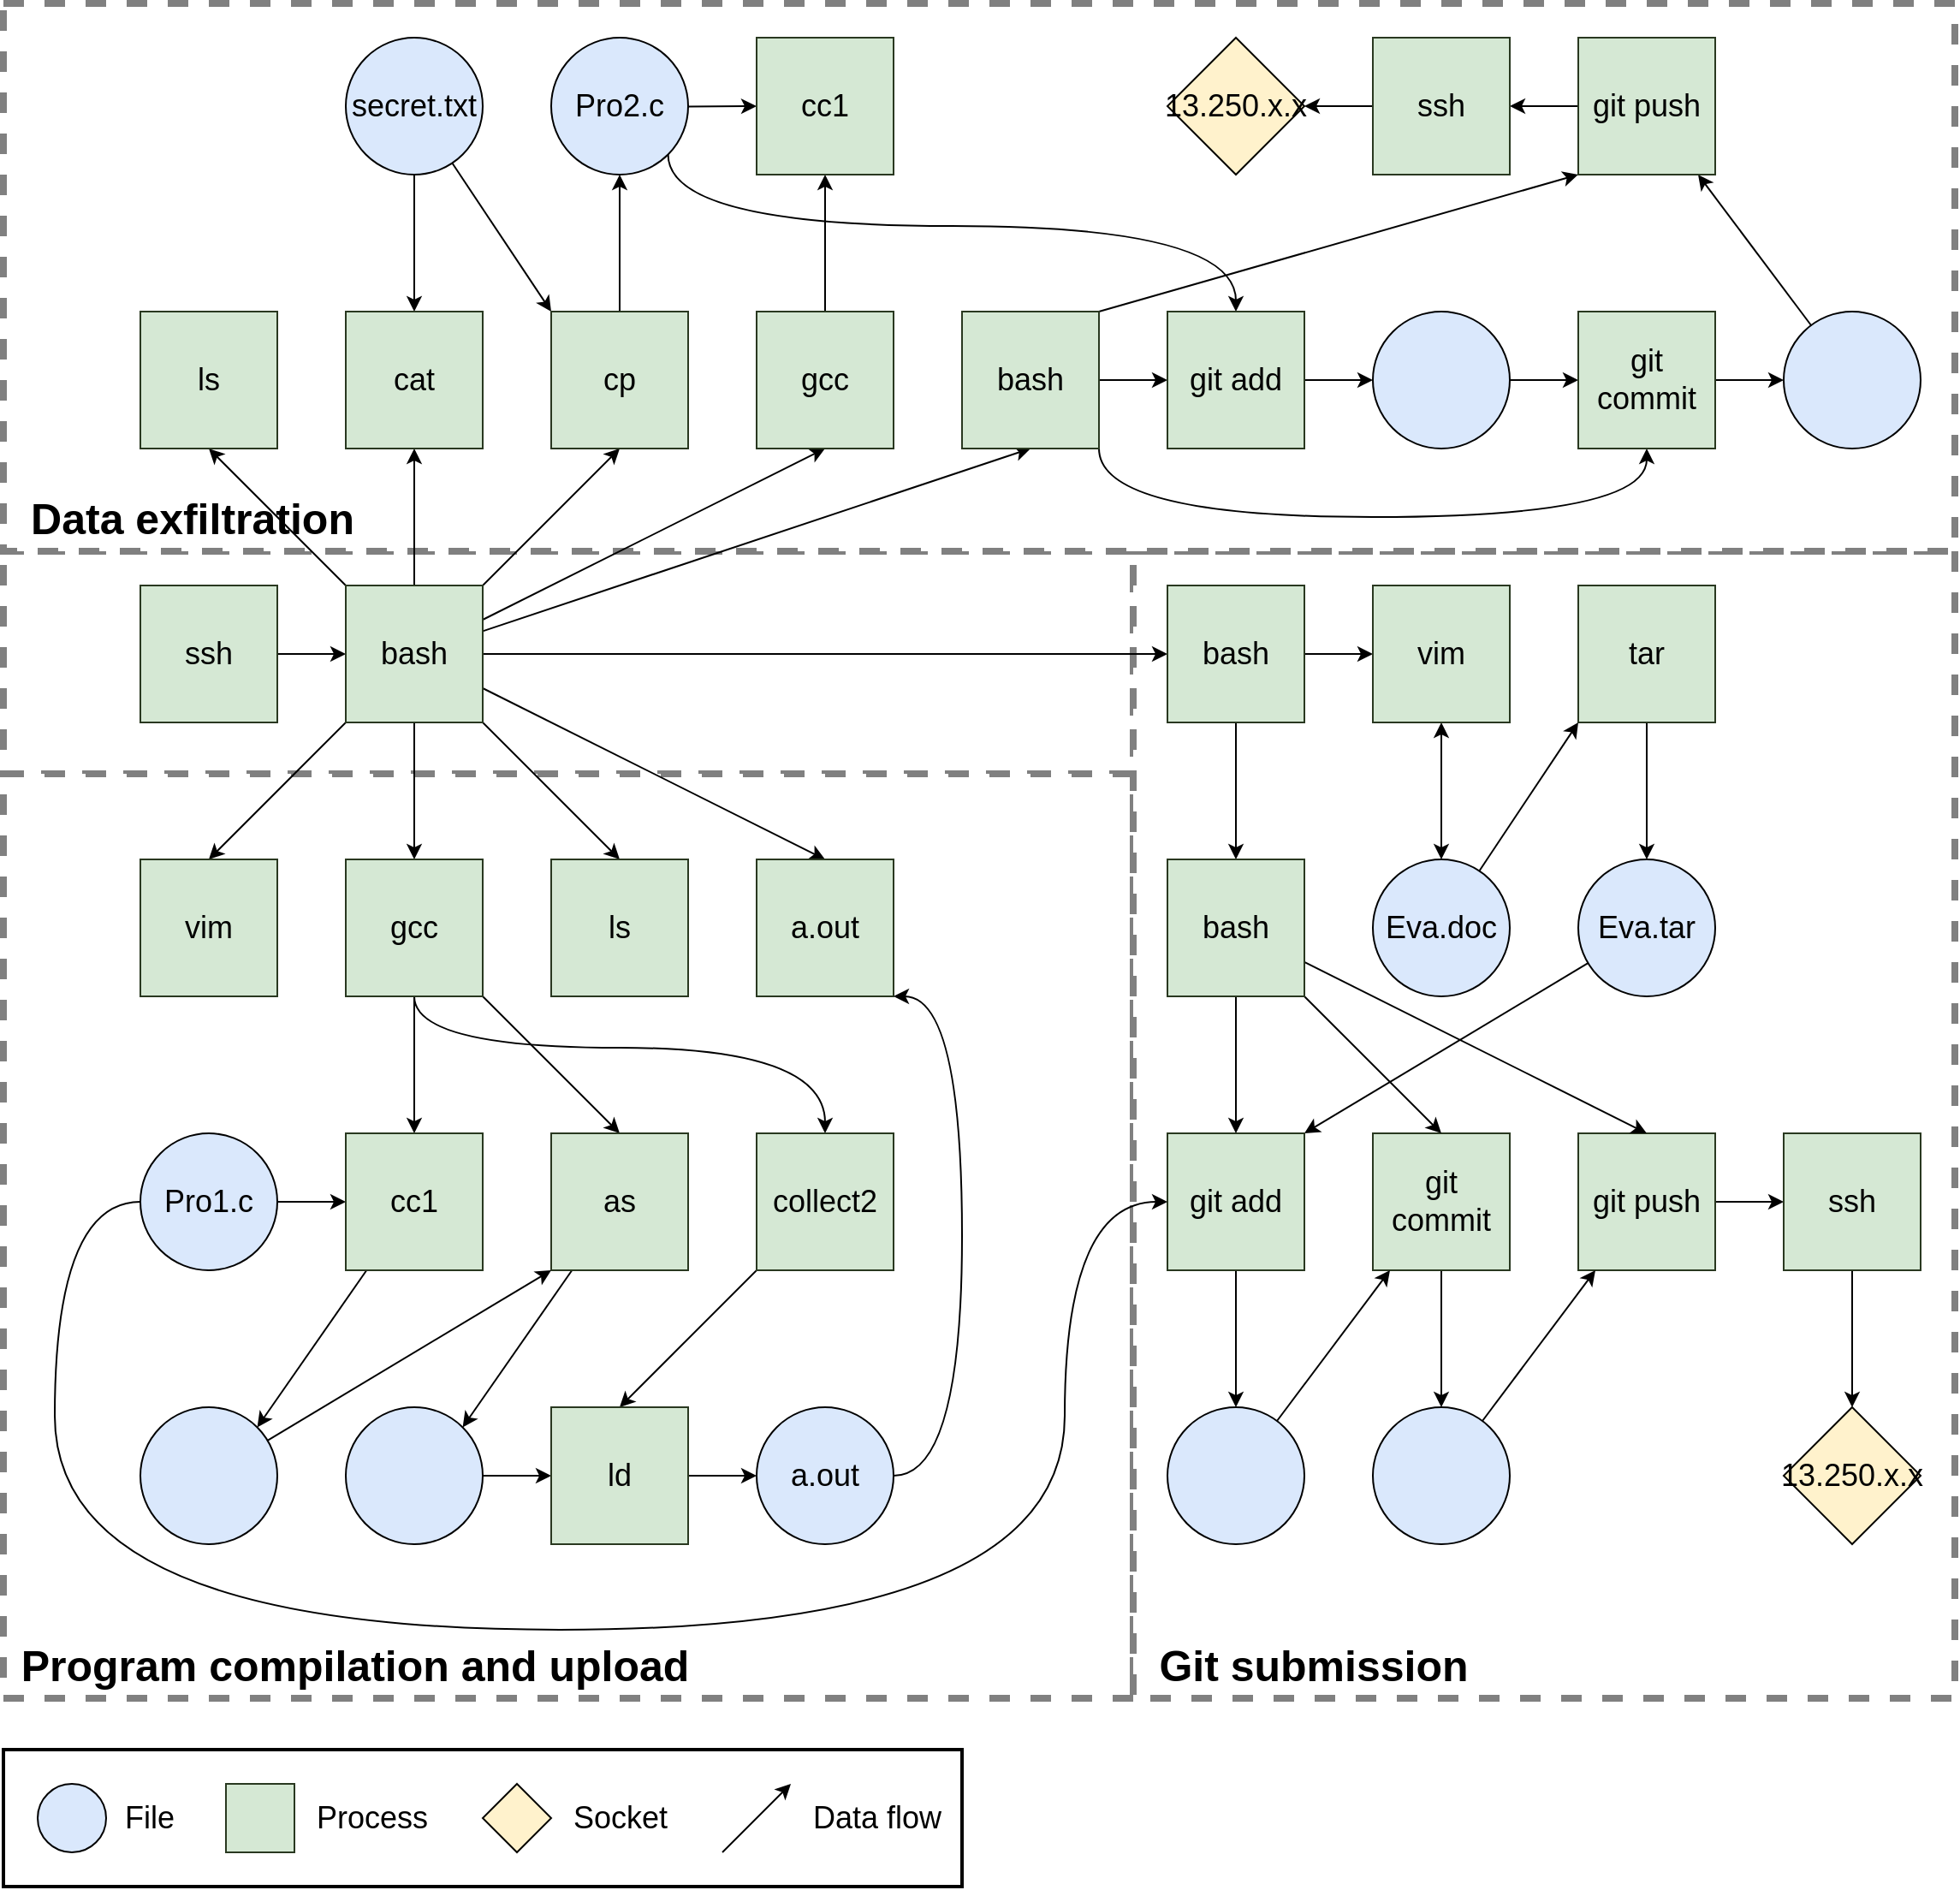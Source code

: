 <mxfile version="21.3.7" type="github">
  <diagram name="Page-1" id="0kBF7J_kD4KtK5fHcLDo">
    <mxGraphModel dx="2796" dy="1351" grid="1" gridSize="10" guides="1" tooltips="1" connect="1" arrows="1" fold="1" page="1" pageScale="1" pageWidth="827" pageHeight="1169" math="0" shadow="0">
      <root>
        <mxCell id="0" />
        <mxCell id="1" parent="0" />
        <mxCell id="v2RWW2FsGn21mNibex99-113" value="" style="rounded=0;whiteSpace=wrap;html=1;shadow=0;fontSize=18;strokeWidth=4;dashed=1;strokeColor=#808080;" vertex="1" parent="1">
          <mxGeometry x="-160" y="340" width="660" height="130" as="geometry" />
        </mxCell>
        <mxCell id="v2RWW2FsGn21mNibex99-112" value="" style="rounded=0;whiteSpace=wrap;html=1;fontSize=18;shadow=0;strokeWidth=4;dashed=1;strokeColor=#808080;" vertex="1" parent="1">
          <mxGeometry x="-160" y="470" width="660" height="540" as="geometry" />
        </mxCell>
        <mxCell id="v2RWW2FsGn21mNibex99-111" value="" style="rounded=0;whiteSpace=wrap;html=1;fontSize=18;shadow=0;strokeWidth=4;dashed=1;strokeColor=#808080;" vertex="1" parent="1">
          <mxGeometry x="500" y="340" width="480" height="670" as="geometry" />
        </mxCell>
        <mxCell id="v2RWW2FsGn21mNibex99-81" value="" style="rounded=0;whiteSpace=wrap;html=1;fontSize=18;shadow=0;strokeWidth=4;dashed=1;strokeColor=#808080;" vertex="1" parent="1">
          <mxGeometry x="-160" y="20" width="1140" height="320" as="geometry" />
        </mxCell>
        <mxCell id="v2RWW2FsGn21mNibex99-17" value="" style="edgeStyle=orthogonalEdgeStyle;rounded=0;orthogonalLoop=1;jettySize=auto;html=1;fontSize=18;shadow=0;fillColor=#dae8fc;strokeColor=#000000;strokeWidth=1;" edge="1" parent="1" source="v2RWW2FsGn21mNibex99-4" target="v2RWW2FsGn21mNibex99-7">
          <mxGeometry relative="1" as="geometry" />
        </mxCell>
        <mxCell id="v2RWW2FsGn21mNibex99-36" style="edgeStyle=none;rounded=0;orthogonalLoop=1;jettySize=auto;html=1;entryX=0;entryY=0;entryDx=0;entryDy=0;fontSize=18;shadow=0;fillColor=#dae8fc;strokeColor=#000000;strokeWidth=1;" edge="1" parent="1" source="v2RWW2FsGn21mNibex99-4" target="v2RWW2FsGn21mNibex99-8">
          <mxGeometry relative="1" as="geometry" />
        </mxCell>
        <mxCell id="v2RWW2FsGn21mNibex99-4" value="&lt;font style=&quot;font-size: 18px;&quot;&gt;secret.txt&lt;/font&gt;" style="ellipse;whiteSpace=wrap;html=1;aspect=fixed;fillColor=#dae8fc;strokeColor=#000000;fontSize=18;shadow=0;strokeWidth=1;" vertex="1" parent="1">
          <mxGeometry x="40" y="40" width="80" height="80" as="geometry" />
        </mxCell>
        <mxCell id="v2RWW2FsGn21mNibex99-20" value="" style="edgeStyle=none;rounded=0;orthogonalLoop=1;jettySize=auto;html=1;fontSize=18;shadow=0;fillColor=#dae8fc;strokeColor=#000000;strokeWidth=1;" edge="1" parent="1" source="v2RWW2FsGn21mNibex99-5" target="v2RWW2FsGn21mNibex99-11">
          <mxGeometry relative="1" as="geometry" />
        </mxCell>
        <mxCell id="v2RWW2FsGn21mNibex99-22" style="edgeStyle=orthogonalEdgeStyle;rounded=0;orthogonalLoop=1;jettySize=auto;html=1;exitX=1;exitY=1;exitDx=0;exitDy=0;entryX=0.5;entryY=0;entryDx=0;entryDy=0;curved=1;fontSize=18;shadow=0;fillColor=#dae8fc;strokeColor=#000000;strokeWidth=1;" edge="1" parent="1" source="v2RWW2FsGn21mNibex99-5" target="v2RWW2FsGn21mNibex99-12">
          <mxGeometry relative="1" as="geometry">
            <Array as="points">
              <mxPoint x="228" y="150" />
              <mxPoint x="560" y="150" />
            </Array>
          </mxGeometry>
        </mxCell>
        <mxCell id="v2RWW2FsGn21mNibex99-5" value="&lt;font style=&quot;font-size: 18px;&quot;&gt;Pro2.c&lt;/font&gt;" style="ellipse;whiteSpace=wrap;html=1;aspect=fixed;fillColor=#dae8fc;strokeColor=#000000;fontSize=18;shadow=0;strokeWidth=1;" vertex="1" parent="1">
          <mxGeometry x="160" y="40" width="80" height="80" as="geometry" />
        </mxCell>
        <mxCell id="v2RWW2FsGn21mNibex99-6" value="ls" style="whiteSpace=wrap;html=1;aspect=fixed;fillColor=#d5e8d4;strokeColor=#82b366;fontSize=18;shadow=0;strokeWidth=1;" vertex="1" parent="1">
          <mxGeometry x="-80" y="200" width="80" height="80" as="geometry" />
        </mxCell>
        <mxCell id="v2RWW2FsGn21mNibex99-7" value="cat" style="whiteSpace=wrap;html=1;aspect=fixed;fillColor=#d5e8d4;strokeColor=#82b366;fontSize=18;shadow=0;strokeWidth=1;" vertex="1" parent="1">
          <mxGeometry x="40" y="200" width="80" height="80" as="geometry" />
        </mxCell>
        <mxCell id="v2RWW2FsGn21mNibex99-19" style="edgeStyle=none;rounded=0;orthogonalLoop=1;jettySize=auto;html=1;entryX=0.5;entryY=1;entryDx=0;entryDy=0;fontSize=18;shadow=0;fillColor=#dae8fc;strokeColor=#000000;strokeWidth=1;" edge="1" parent="1" source="v2RWW2FsGn21mNibex99-8" target="v2RWW2FsGn21mNibex99-5">
          <mxGeometry relative="1" as="geometry" />
        </mxCell>
        <mxCell id="v2RWW2FsGn21mNibex99-8" value="cp" style="whiteSpace=wrap;html=1;aspect=fixed;fillColor=#d5e8d4;strokeColor=#82b366;fontSize=18;shadow=0;strokeWidth=1;" vertex="1" parent="1">
          <mxGeometry x="160" y="200" width="80" height="80" as="geometry" />
        </mxCell>
        <mxCell id="v2RWW2FsGn21mNibex99-21" value="" style="edgeStyle=none;rounded=0;orthogonalLoop=1;jettySize=auto;html=1;fontSize=18;shadow=0;fillColor=#dae8fc;strokeColor=#000000;strokeWidth=1;" edge="1" parent="1" source="v2RWW2FsGn21mNibex99-9" target="v2RWW2FsGn21mNibex99-11">
          <mxGeometry relative="1" as="geometry" />
        </mxCell>
        <mxCell id="v2RWW2FsGn21mNibex99-9" value="gcc" style="whiteSpace=wrap;html=1;aspect=fixed;fillColor=#d5e8d4;strokeColor=#82b366;fontSize=18;shadow=0;strokeWidth=1;" vertex="1" parent="1">
          <mxGeometry x="280" y="200" width="80" height="80" as="geometry" />
        </mxCell>
        <mxCell id="v2RWW2FsGn21mNibex99-23" value="" style="edgeStyle=none;rounded=0;orthogonalLoop=1;jettySize=auto;html=1;fontSize=18;shadow=0;fillColor=#dae8fc;strokeColor=#000000;strokeWidth=1;" edge="1" parent="1" source="v2RWW2FsGn21mNibex99-10" target="v2RWW2FsGn21mNibex99-12">
          <mxGeometry relative="1" as="geometry" />
        </mxCell>
        <mxCell id="v2RWW2FsGn21mNibex99-54" style="edgeStyle=orthogonalEdgeStyle;rounded=0;orthogonalLoop=1;jettySize=auto;html=1;entryX=0.5;entryY=1;entryDx=0;entryDy=0;curved=1;exitX=1;exitY=1;exitDx=0;exitDy=0;shadow=0;fontSize=18;fillColor=#dae8fc;strokeColor=#000000;strokeWidth=1;" edge="1" parent="1" source="v2RWW2FsGn21mNibex99-10" target="v2RWW2FsGn21mNibex99-13">
          <mxGeometry relative="1" as="geometry">
            <Array as="points">
              <mxPoint x="480" y="320" />
              <mxPoint x="800" y="320" />
            </Array>
          </mxGeometry>
        </mxCell>
        <mxCell id="v2RWW2FsGn21mNibex99-55" style="edgeStyle=none;rounded=0;orthogonalLoop=1;jettySize=auto;html=1;exitX=1;exitY=0;exitDx=0;exitDy=0;entryX=0;entryY=1;entryDx=0;entryDy=0;shadow=0;fontSize=18;fillColor=#dae8fc;strokeColor=#000000;strokeWidth=1;" edge="1" parent="1" source="v2RWW2FsGn21mNibex99-10" target="v2RWW2FsGn21mNibex99-14">
          <mxGeometry relative="1" as="geometry" />
        </mxCell>
        <mxCell id="v2RWW2FsGn21mNibex99-10" value="bash" style="whiteSpace=wrap;html=1;aspect=fixed;fillColor=#d5e8d4;strokeColor=#82b366;fontSize=18;shadow=0;strokeWidth=1;" vertex="1" parent="1">
          <mxGeometry x="400" y="200" width="80" height="80" as="geometry" />
        </mxCell>
        <mxCell id="v2RWW2FsGn21mNibex99-11" value="cc1" style="whiteSpace=wrap;html=1;aspect=fixed;fillColor=#d5e8d4;strokeColor=#82b366;fontSize=18;shadow=0;strokeWidth=1;" vertex="1" parent="1">
          <mxGeometry x="280" y="40" width="80" height="80" as="geometry" />
        </mxCell>
        <mxCell id="v2RWW2FsGn21mNibex99-49" value="" style="edgeStyle=none;rounded=0;orthogonalLoop=1;jettySize=auto;html=1;shadow=0;fontSize=18;fillColor=#dae8fc;strokeColor=#000000;strokeWidth=1;" edge="1" parent="1" source="v2RWW2FsGn21mNibex99-12" target="v2RWW2FsGn21mNibex99-48">
          <mxGeometry relative="1" as="geometry" />
        </mxCell>
        <mxCell id="v2RWW2FsGn21mNibex99-12" value="git add" style="whiteSpace=wrap;html=1;aspect=fixed;fillColor=#d5e8d4;strokeColor=#82b366;fontSize=18;shadow=0;strokeWidth=1;" vertex="1" parent="1">
          <mxGeometry x="520" y="200" width="80" height="80" as="geometry" />
        </mxCell>
        <mxCell id="v2RWW2FsGn21mNibex99-52" value="" style="edgeStyle=none;rounded=0;orthogonalLoop=1;jettySize=auto;html=1;shadow=0;fontSize=18;fillColor=#dae8fc;strokeColor=#000000;strokeWidth=1;" edge="1" parent="1" source="v2RWW2FsGn21mNibex99-13" target="v2RWW2FsGn21mNibex99-51">
          <mxGeometry relative="1" as="geometry" />
        </mxCell>
        <mxCell id="v2RWW2FsGn21mNibex99-13" value="git commit" style="whiteSpace=wrap;html=1;aspect=fixed;fillColor=#d5e8d4;strokeColor=#82b366;fontSize=18;shadow=0;strokeWidth=1;" vertex="1" parent="1">
          <mxGeometry x="760" y="200" width="80" height="80" as="geometry" />
        </mxCell>
        <mxCell id="v2RWW2FsGn21mNibex99-26" value="" style="edgeStyle=none;rounded=0;orthogonalLoop=1;jettySize=auto;html=1;fontSize=18;shadow=0;fillColor=#dae8fc;strokeColor=#000000;strokeWidth=1;" edge="1" parent="1" source="v2RWW2FsGn21mNibex99-14" target="v2RWW2FsGn21mNibex99-15">
          <mxGeometry relative="1" as="geometry" />
        </mxCell>
        <mxCell id="v2RWW2FsGn21mNibex99-14" value="git push" style="whiteSpace=wrap;html=1;aspect=fixed;fillColor=#d5e8d4;strokeColor=#82b366;fontSize=18;shadow=0;strokeWidth=1;" vertex="1" parent="1">
          <mxGeometry x="760" y="40" width="80" height="80" as="geometry" />
        </mxCell>
        <mxCell id="v2RWW2FsGn21mNibex99-70" value="" style="edgeStyle=none;rounded=0;orthogonalLoop=1;jettySize=auto;html=1;shadow=0;fontSize=18;fillColor=#dae8fc;strokeColor=#000000;strokeWidth=1;" edge="1" parent="1" source="v2RWW2FsGn21mNibex99-15" target="v2RWW2FsGn21mNibex99-69">
          <mxGeometry relative="1" as="geometry" />
        </mxCell>
        <mxCell id="v2RWW2FsGn21mNibex99-15" value="ssh" style="whiteSpace=wrap;html=1;aspect=fixed;fillColor=#d5e8d4;strokeColor=#293820;fontSize=18;shadow=0;strokeWidth=1;" vertex="1" parent="1">
          <mxGeometry x="640" y="40" width="80" height="80" as="geometry" />
        </mxCell>
        <mxCell id="v2RWW2FsGn21mNibex99-16" value="13.250.x.x" style="rhombus;whiteSpace=wrap;html=1;fillColor=#fff2cc;strokeColor=#080703;fontSize=18;shadow=0;strokeWidth=1;" vertex="1" parent="1">
          <mxGeometry x="880" y="840" width="80" height="80" as="geometry" />
        </mxCell>
        <mxCell id="v2RWW2FsGn21mNibex99-31" style="edgeStyle=none;rounded=0;orthogonalLoop=1;jettySize=auto;html=1;entryX=0.5;entryY=1;entryDx=0;entryDy=0;fontSize=18;shadow=0;fillColor=#dae8fc;strokeColor=#000000;strokeWidth=1;" edge="1" parent="1" source="v2RWW2FsGn21mNibex99-28" target="v2RWW2FsGn21mNibex99-6">
          <mxGeometry relative="1" as="geometry" />
        </mxCell>
        <mxCell id="v2RWW2FsGn21mNibex99-32" style="edgeStyle=none;rounded=0;orthogonalLoop=1;jettySize=auto;html=1;entryX=0.5;entryY=1;entryDx=0;entryDy=0;fontSize=18;shadow=0;fillColor=#dae8fc;strokeColor=#000000;strokeWidth=1;" edge="1" parent="1" source="v2RWW2FsGn21mNibex99-28" target="v2RWW2FsGn21mNibex99-7">
          <mxGeometry relative="1" as="geometry" />
        </mxCell>
        <mxCell id="v2RWW2FsGn21mNibex99-33" style="edgeStyle=none;rounded=0;orthogonalLoop=1;jettySize=auto;html=1;entryX=0.5;entryY=1;entryDx=0;entryDy=0;fontSize=18;shadow=0;fillColor=#dae8fc;strokeColor=#000000;strokeWidth=1;" edge="1" parent="1" source="v2RWW2FsGn21mNibex99-28" target="v2RWW2FsGn21mNibex99-8">
          <mxGeometry relative="1" as="geometry" />
        </mxCell>
        <mxCell id="v2RWW2FsGn21mNibex99-34" style="edgeStyle=none;rounded=0;orthogonalLoop=1;jettySize=auto;html=1;entryX=0.5;entryY=1;entryDx=0;entryDy=0;fontSize=18;shadow=0;fillColor=#dae8fc;strokeColor=#000000;strokeWidth=1;" edge="1" parent="1" source="v2RWW2FsGn21mNibex99-28" target="v2RWW2FsGn21mNibex99-9">
          <mxGeometry relative="1" as="geometry" />
        </mxCell>
        <mxCell id="v2RWW2FsGn21mNibex99-35" style="edgeStyle=none;rounded=0;orthogonalLoop=1;jettySize=auto;html=1;entryX=0.5;entryY=1;entryDx=0;entryDy=0;fontSize=18;shadow=0;fillColor=#dae8fc;strokeColor=#000000;strokeWidth=1;" edge="1" parent="1" source="v2RWW2FsGn21mNibex99-28" target="v2RWW2FsGn21mNibex99-10">
          <mxGeometry relative="1" as="geometry" />
        </mxCell>
        <mxCell id="v2RWW2FsGn21mNibex99-93" style="edgeStyle=none;rounded=0;orthogonalLoop=1;jettySize=auto;html=1;entryX=0.5;entryY=0;entryDx=0;entryDy=0;shadow=0;fontSize=18;fillColor=#dae8fc;strokeColor=#000000;strokeWidth=1;" edge="1" parent="1" source="v2RWW2FsGn21mNibex99-28" target="v2RWW2FsGn21mNibex99-76">
          <mxGeometry relative="1" as="geometry" />
        </mxCell>
        <mxCell id="v2RWW2FsGn21mNibex99-94" style="edgeStyle=none;rounded=0;orthogonalLoop=1;jettySize=auto;html=1;entryX=0.5;entryY=0;entryDx=0;entryDy=0;shadow=0;fontSize=18;fillColor=#dae8fc;strokeColor=#000000;strokeWidth=1;" edge="1" parent="1" source="v2RWW2FsGn21mNibex99-28" target="v2RWW2FsGn21mNibex99-79">
          <mxGeometry relative="1" as="geometry" />
        </mxCell>
        <mxCell id="v2RWW2FsGn21mNibex99-95" style="edgeStyle=none;rounded=0;orthogonalLoop=1;jettySize=auto;html=1;entryX=0.5;entryY=0;entryDx=0;entryDy=0;shadow=0;fontSize=18;fillColor=#dae8fc;strokeColor=#000000;strokeWidth=1;" edge="1" parent="1" source="v2RWW2FsGn21mNibex99-28" target="v2RWW2FsGn21mNibex99-78">
          <mxGeometry relative="1" as="geometry" />
        </mxCell>
        <mxCell id="v2RWW2FsGn21mNibex99-96" style="edgeStyle=none;rounded=0;orthogonalLoop=1;jettySize=auto;html=1;entryX=0.5;entryY=0;entryDx=0;entryDy=0;shadow=0;fontSize=18;fillColor=#dae8fc;strokeColor=#000000;strokeWidth=1;" edge="1" parent="1" source="v2RWW2FsGn21mNibex99-28" target="v2RWW2FsGn21mNibex99-77">
          <mxGeometry relative="1" as="geometry" />
        </mxCell>
        <mxCell id="v2RWW2FsGn21mNibex99-115" style="edgeStyle=none;rounded=0;orthogonalLoop=1;jettySize=auto;html=1;fontFamily=Helvetica;fontSize=18;fontColor=default;fillColor=#dae8fc;strokeColor=#000000;shadow=0;strokeWidth=1;" edge="1" parent="1" source="v2RWW2FsGn21mNibex99-28" target="v2RWW2FsGn21mNibex99-37">
          <mxGeometry relative="1" as="geometry" />
        </mxCell>
        <mxCell id="v2RWW2FsGn21mNibex99-28" value="bash" style="whiteSpace=wrap;html=1;aspect=fixed;fillColor=#d5e8d4;strokeColor=#82b366;fontSize=18;shadow=0;strokeWidth=1;" vertex="1" parent="1">
          <mxGeometry x="40" y="360" width="80" height="80" as="geometry" />
        </mxCell>
        <mxCell id="v2RWW2FsGn21mNibex99-30" value="" style="edgeStyle=none;rounded=0;orthogonalLoop=1;jettySize=auto;html=1;fontSize=18;shadow=0;fillColor=#dae8fc;strokeColor=#000000;strokeWidth=1;" edge="1" parent="1" source="v2RWW2FsGn21mNibex99-29" target="v2RWW2FsGn21mNibex99-28">
          <mxGeometry relative="1" as="geometry" />
        </mxCell>
        <mxCell id="v2RWW2FsGn21mNibex99-29" value="ssh" style="whiteSpace=wrap;html=1;aspect=fixed;fillColor=#d5e8d4;strokeColor=#82b366;fontSize=18;shadow=0;strokeWidth=1;" vertex="1" parent="1">
          <mxGeometry x="-80" y="360" width="80" height="80" as="geometry" />
        </mxCell>
        <mxCell id="v2RWW2FsGn21mNibex99-42" value="" style="edgeStyle=none;rounded=0;orthogonalLoop=1;jettySize=auto;html=1;fontSize=18;shadow=0;fillColor=#dae8fc;strokeColor=#000000;strokeWidth=1;" edge="1" parent="1" source="v2RWW2FsGn21mNibex99-37" target="v2RWW2FsGn21mNibex99-38">
          <mxGeometry relative="1" as="geometry" />
        </mxCell>
        <mxCell id="v2RWW2FsGn21mNibex99-68" value="" style="edgeStyle=none;rounded=0;orthogonalLoop=1;jettySize=auto;html=1;shadow=0;fontSize=18;fillColor=#dae8fc;strokeColor=#000000;strokeWidth=1;" edge="1" parent="1" source="v2RWW2FsGn21mNibex99-37" target="v2RWW2FsGn21mNibex99-67">
          <mxGeometry relative="1" as="geometry" />
        </mxCell>
        <mxCell id="v2RWW2FsGn21mNibex99-37" value="bash" style="whiteSpace=wrap;html=1;aspect=fixed;fillColor=#d5e8d4;strokeColor=#293820;fontSize=18;shadow=0;strokeWidth=1;" vertex="1" parent="1">
          <mxGeometry x="520" y="360" width="80" height="80" as="geometry" />
        </mxCell>
        <mxCell id="v2RWW2FsGn21mNibex99-43" value="" style="edgeStyle=none;rounded=0;orthogonalLoop=1;jettySize=auto;html=1;startArrow=classic;startFill=1;fontSize=18;shadow=0;fillColor=#dae8fc;strokeColor=#000000;strokeWidth=1;" edge="1" parent="1" source="v2RWW2FsGn21mNibex99-38" target="v2RWW2FsGn21mNibex99-40">
          <mxGeometry relative="1" as="geometry" />
        </mxCell>
        <mxCell id="v2RWW2FsGn21mNibex99-38" value="vim" style="whiteSpace=wrap;html=1;aspect=fixed;fillColor=#d5e8d4;strokeColor=#293820;fontSize=18;shadow=0;strokeWidth=1;" vertex="1" parent="1">
          <mxGeometry x="640" y="360" width="80" height="80" as="geometry" />
        </mxCell>
        <mxCell id="v2RWW2FsGn21mNibex99-45" style="edgeStyle=none;rounded=0;orthogonalLoop=1;jettySize=auto;html=1;entryX=0.5;entryY=0;entryDx=0;entryDy=0;fontSize=18;shadow=0;fillColor=#dae8fc;strokeColor=#000000;strokeWidth=1;" edge="1" parent="1" source="v2RWW2FsGn21mNibex99-39" target="v2RWW2FsGn21mNibex99-41">
          <mxGeometry relative="1" as="geometry" />
        </mxCell>
        <mxCell id="v2RWW2FsGn21mNibex99-39" value="tar" style="whiteSpace=wrap;html=1;aspect=fixed;fillColor=#d5e8d4;strokeColor=#293820;fontSize=18;shadow=0;strokeWidth=1;" vertex="1" parent="1">
          <mxGeometry x="760" y="360" width="80" height="80" as="geometry" />
        </mxCell>
        <mxCell id="v2RWW2FsGn21mNibex99-46" style="edgeStyle=none;rounded=0;orthogonalLoop=1;jettySize=auto;html=1;entryX=0;entryY=1;entryDx=0;entryDy=0;fontSize=18;shadow=0;fillColor=#dae8fc;strokeColor=#000000;strokeWidth=1;" edge="1" parent="1" source="v2RWW2FsGn21mNibex99-40" target="v2RWW2FsGn21mNibex99-39">
          <mxGeometry relative="1" as="geometry" />
        </mxCell>
        <mxCell id="v2RWW2FsGn21mNibex99-40" value="&lt;font style=&quot;font-size: 18px;&quot;&gt;Eva.doc&lt;/font&gt;" style="ellipse;whiteSpace=wrap;html=1;aspect=fixed;fillColor=#dae8fc;strokeColor=#000000;fontSize=18;shadow=0;strokeWidth=1;" vertex="1" parent="1">
          <mxGeometry x="640" y="520" width="80" height="80" as="geometry" />
        </mxCell>
        <mxCell id="v2RWW2FsGn21mNibex99-75" style="edgeStyle=none;rounded=0;orthogonalLoop=1;jettySize=auto;html=1;entryX=1;entryY=0;entryDx=0;entryDy=0;shadow=0;fontSize=18;fillColor=#dae8fc;strokeColor=#000000;strokeWidth=1;" edge="1" parent="1" source="v2RWW2FsGn21mNibex99-41" target="v2RWW2FsGn21mNibex99-57">
          <mxGeometry relative="1" as="geometry" />
        </mxCell>
        <mxCell id="v2RWW2FsGn21mNibex99-41" value="&lt;font style=&quot;font-size: 18px;&quot;&gt;Eva.tar&lt;/font&gt;" style="ellipse;whiteSpace=wrap;html=1;aspect=fixed;fillColor=#dae8fc;strokeColor=#000000;fontSize=18;shadow=0;strokeWidth=1;" vertex="1" parent="1">
          <mxGeometry x="760" y="520" width="80" height="80" as="geometry" />
        </mxCell>
        <mxCell id="v2RWW2FsGn21mNibex99-50" value="" style="edgeStyle=none;rounded=0;orthogonalLoop=1;jettySize=auto;html=1;shadow=0;fontSize=18;fillColor=#dae8fc;strokeColor=#000000;strokeWidth=1;" edge="1" parent="1" source="v2RWW2FsGn21mNibex99-48" target="v2RWW2FsGn21mNibex99-13">
          <mxGeometry relative="1" as="geometry" />
        </mxCell>
        <mxCell id="v2RWW2FsGn21mNibex99-48" value="" style="ellipse;whiteSpace=wrap;html=1;aspect=fixed;fillColor=#dae8fc;strokeColor=#000000;fontSize=18;shadow=0;strokeWidth=1;" vertex="1" parent="1">
          <mxGeometry x="640" y="200" width="80" height="80" as="geometry" />
        </mxCell>
        <mxCell id="v2RWW2FsGn21mNibex99-53" value="" style="edgeStyle=none;rounded=0;orthogonalLoop=1;jettySize=auto;html=1;shadow=0;fontSize=18;fillColor=#dae8fc;strokeColor=#000000;strokeWidth=1;" edge="1" parent="1" source="v2RWW2FsGn21mNibex99-51" target="v2RWW2FsGn21mNibex99-14">
          <mxGeometry relative="1" as="geometry" />
        </mxCell>
        <mxCell id="v2RWW2FsGn21mNibex99-51" value="" style="ellipse;whiteSpace=wrap;html=1;aspect=fixed;fillColor=#dae8fc;strokeColor=#000000;fontSize=18;shadow=0;strokeWidth=1;" vertex="1" parent="1">
          <mxGeometry x="880" y="200" width="80" height="80" as="geometry" />
        </mxCell>
        <mxCell id="v2RWW2FsGn21mNibex99-56" value="" style="edgeStyle=none;rounded=0;orthogonalLoop=1;jettySize=auto;html=1;shadow=0;fontSize=18;fillColor=#dae8fc;strokeColor=#000000;strokeWidth=1;" edge="1" parent="1" source="v2RWW2FsGn21mNibex99-57" target="v2RWW2FsGn21mNibex99-64">
          <mxGeometry relative="1" as="geometry" />
        </mxCell>
        <mxCell id="v2RWW2FsGn21mNibex99-57" value="git add" style="whiteSpace=wrap;html=1;aspect=fixed;fillColor=#d5e8d4;strokeColor=#293820;fontSize=18;shadow=0;strokeWidth=1;" vertex="1" parent="1">
          <mxGeometry x="520" y="680" width="80" height="80" as="geometry" />
        </mxCell>
        <mxCell id="v2RWW2FsGn21mNibex99-58" value="" style="edgeStyle=none;rounded=0;orthogonalLoop=1;jettySize=auto;html=1;shadow=0;fontSize=18;fillColor=#dae8fc;strokeColor=#000000;strokeWidth=1;" edge="1" parent="1" source="v2RWW2FsGn21mNibex99-59" target="v2RWW2FsGn21mNibex99-66">
          <mxGeometry relative="1" as="geometry" />
        </mxCell>
        <mxCell id="v2RWW2FsGn21mNibex99-59" value="git commit" style="whiteSpace=wrap;html=1;aspect=fixed;fillColor=#d5e8d4;strokeColor=#293820;fontSize=18;shadow=0;strokeWidth=1;" vertex="1" parent="1">
          <mxGeometry x="640" y="680" width="80" height="80" as="geometry" />
        </mxCell>
        <mxCell id="v2RWW2FsGn21mNibex99-60" value="" style="edgeStyle=none;rounded=0;orthogonalLoop=1;jettySize=auto;html=1;fontSize=18;shadow=0;fillColor=#dae8fc;strokeColor=#000000;strokeWidth=1;" edge="1" parent="1" source="v2RWW2FsGn21mNibex99-61" target="v2RWW2FsGn21mNibex99-62">
          <mxGeometry relative="1" as="geometry" />
        </mxCell>
        <mxCell id="v2RWW2FsGn21mNibex99-61" value="git push" style="whiteSpace=wrap;html=1;aspect=fixed;fillColor=#d5e8d4;strokeColor=#293820;fontSize=18;shadow=0;strokeWidth=1;" vertex="1" parent="1">
          <mxGeometry x="760" y="680" width="80" height="80" as="geometry" />
        </mxCell>
        <mxCell id="v2RWW2FsGn21mNibex99-71" value="" style="edgeStyle=none;rounded=0;orthogonalLoop=1;jettySize=auto;html=1;shadow=0;fontSize=18;fillColor=#dae8fc;strokeColor=#000000;strokeWidth=1;" edge="1" parent="1" source="v2RWW2FsGn21mNibex99-62" target="v2RWW2FsGn21mNibex99-16">
          <mxGeometry relative="1" as="geometry" />
        </mxCell>
        <mxCell id="v2RWW2FsGn21mNibex99-62" value="ssh" style="whiteSpace=wrap;html=1;aspect=fixed;fillColor=#d5e8d4;strokeColor=#293820;fontSize=18;shadow=0;strokeWidth=1;" vertex="1" parent="1">
          <mxGeometry x="880" y="680" width="80" height="80" as="geometry" />
        </mxCell>
        <mxCell id="v2RWW2FsGn21mNibex99-63" value="" style="edgeStyle=none;rounded=0;orthogonalLoop=1;jettySize=auto;html=1;shadow=0;fontSize=18;fillColor=#dae8fc;strokeColor=#000000;strokeWidth=1;" edge="1" parent="1" source="v2RWW2FsGn21mNibex99-64" target="v2RWW2FsGn21mNibex99-59">
          <mxGeometry relative="1" as="geometry" />
        </mxCell>
        <mxCell id="v2RWW2FsGn21mNibex99-64" value="" style="ellipse;whiteSpace=wrap;html=1;aspect=fixed;fillColor=#dae8fc;strokeColor=#000000;fontSize=18;shadow=0;strokeWidth=1;" vertex="1" parent="1">
          <mxGeometry x="520" y="840" width="80" height="80" as="geometry" />
        </mxCell>
        <mxCell id="v2RWW2FsGn21mNibex99-65" value="" style="edgeStyle=none;rounded=0;orthogonalLoop=1;jettySize=auto;html=1;shadow=0;fontSize=18;fillColor=#dae8fc;strokeColor=#000000;strokeWidth=1;" edge="1" parent="1" source="v2RWW2FsGn21mNibex99-66" target="v2RWW2FsGn21mNibex99-61">
          <mxGeometry relative="1" as="geometry" />
        </mxCell>
        <mxCell id="v2RWW2FsGn21mNibex99-66" value="" style="ellipse;whiteSpace=wrap;html=1;aspect=fixed;fillColor=#dae8fc;strokeColor=#000000;fontSize=18;shadow=0;strokeWidth=1;" vertex="1" parent="1">
          <mxGeometry x="640" y="840" width="80" height="80" as="geometry" />
        </mxCell>
        <mxCell id="v2RWW2FsGn21mNibex99-72" value="" style="edgeStyle=none;rounded=0;orthogonalLoop=1;jettySize=auto;html=1;shadow=0;fontSize=18;fillColor=#dae8fc;strokeColor=#000000;strokeWidth=1;" edge="1" parent="1" source="v2RWW2FsGn21mNibex99-67" target="v2RWW2FsGn21mNibex99-57">
          <mxGeometry relative="1" as="geometry" />
        </mxCell>
        <mxCell id="v2RWW2FsGn21mNibex99-73" style="edgeStyle=none;rounded=0;orthogonalLoop=1;jettySize=auto;html=1;entryX=0.5;entryY=0;entryDx=0;entryDy=0;shadow=0;fontSize=18;fillColor=#dae8fc;strokeColor=#000000;strokeWidth=1;" edge="1" parent="1" source="v2RWW2FsGn21mNibex99-67" target="v2RWW2FsGn21mNibex99-59">
          <mxGeometry relative="1" as="geometry" />
        </mxCell>
        <mxCell id="v2RWW2FsGn21mNibex99-74" style="edgeStyle=none;rounded=0;orthogonalLoop=1;jettySize=auto;html=1;entryX=0.5;entryY=0;entryDx=0;entryDy=0;shadow=0;fontSize=18;fillColor=#dae8fc;strokeColor=#000000;strokeWidth=1;" edge="1" parent="1" source="v2RWW2FsGn21mNibex99-67" target="v2RWW2FsGn21mNibex99-61">
          <mxGeometry relative="1" as="geometry" />
        </mxCell>
        <mxCell id="v2RWW2FsGn21mNibex99-67" value="bash" style="whiteSpace=wrap;html=1;aspect=fixed;fillColor=#d5e8d4;strokeColor=#293820;fontSize=18;shadow=0;strokeWidth=1;" vertex="1" parent="1">
          <mxGeometry x="520" y="520" width="80" height="80" as="geometry" />
        </mxCell>
        <mxCell id="v2RWW2FsGn21mNibex99-69" value="13.250.x.x" style="rhombus;whiteSpace=wrap;html=1;fillColor=#fff2cc;strokeColor=#080703;fontSize=18;shadow=0;strokeWidth=1;" vertex="1" parent="1">
          <mxGeometry x="520" y="40" width="80" height="80" as="geometry" />
        </mxCell>
        <mxCell id="v2RWW2FsGn21mNibex99-76" value="vim" style="whiteSpace=wrap;html=1;aspect=fixed;fillColor=#d5e8d4;strokeColor=#82b366;fontSize=18;shadow=0;strokeWidth=1;" vertex="1" parent="1">
          <mxGeometry x="-80" y="520" width="80" height="80" as="geometry" />
        </mxCell>
        <mxCell id="v2RWW2FsGn21mNibex99-97" style="edgeStyle=none;rounded=0;orthogonalLoop=1;jettySize=auto;html=1;entryX=0.5;entryY=0;entryDx=0;entryDy=0;shadow=0;fontSize=18;fillColor=#dae8fc;strokeColor=#000000;strokeWidth=1;" edge="1" parent="1" source="v2RWW2FsGn21mNibex99-77" target="v2RWW2FsGn21mNibex99-84">
          <mxGeometry relative="1" as="geometry" />
        </mxCell>
        <mxCell id="v2RWW2FsGn21mNibex99-98" style="edgeStyle=none;rounded=0;orthogonalLoop=1;jettySize=auto;html=1;entryX=0.5;entryY=0;entryDx=0;entryDy=0;shadow=0;fontSize=18;fillColor=#dae8fc;strokeColor=#000000;strokeWidth=1;" edge="1" parent="1" source="v2RWW2FsGn21mNibex99-77" target="v2RWW2FsGn21mNibex99-85">
          <mxGeometry relative="1" as="geometry" />
        </mxCell>
        <mxCell id="v2RWW2FsGn21mNibex99-99" style="edgeStyle=orthogonalEdgeStyle;rounded=0;orthogonalLoop=1;jettySize=auto;html=1;entryX=0.5;entryY=0;entryDx=0;entryDy=0;curved=1;shadow=0;fontSize=18;fillColor=#dae8fc;strokeColor=#000000;strokeWidth=1;" edge="1" parent="1" source="v2RWW2FsGn21mNibex99-77" target="v2RWW2FsGn21mNibex99-86">
          <mxGeometry relative="1" as="geometry">
            <Array as="points">
              <mxPoint x="80" y="630" />
              <mxPoint x="320" y="630" />
            </Array>
          </mxGeometry>
        </mxCell>
        <mxCell id="v2RWW2FsGn21mNibex99-77" value="gcc" style="whiteSpace=wrap;html=1;aspect=fixed;fillColor=#d5e8d4;strokeColor=#82b366;fontSize=18;shadow=0;strokeWidth=1;" vertex="1" parent="1">
          <mxGeometry x="40" y="520" width="80" height="80" as="geometry" />
        </mxCell>
        <mxCell id="v2RWW2FsGn21mNibex99-78" value="ls" style="whiteSpace=wrap;html=1;aspect=fixed;fillColor=#d5e8d4;strokeColor=#293820;fontSize=18;shadow=0;strokeWidth=1;" vertex="1" parent="1">
          <mxGeometry x="160" y="520" width="80" height="80" as="geometry" />
        </mxCell>
        <mxCell id="v2RWW2FsGn21mNibex99-79" value="a.out" style="whiteSpace=wrap;html=1;aspect=fixed;fillColor=#d5e8d4;strokeColor=#293820;fontSize=18;shadow=0;strokeWidth=1;" vertex="1" parent="1">
          <mxGeometry x="280" y="520" width="80" height="80" as="geometry" />
        </mxCell>
        <mxCell id="v2RWW2FsGn21mNibex99-103" style="edgeStyle=none;rounded=0;orthogonalLoop=1;jettySize=auto;html=1;entryX=0;entryY=0.5;entryDx=0;entryDy=0;shadow=0;fontSize=18;fillColor=#dae8fc;strokeColor=#000000;strokeWidth=1;" edge="1" parent="1" source="v2RWW2FsGn21mNibex99-83" target="v2RWW2FsGn21mNibex99-84">
          <mxGeometry relative="1" as="geometry" />
        </mxCell>
        <mxCell id="v2RWW2FsGn21mNibex99-109" style="edgeStyle=orthogonalEdgeStyle;rounded=0;orthogonalLoop=1;jettySize=auto;html=1;entryX=0;entryY=0.5;entryDx=0;entryDy=0;curved=1;shadow=0;fontSize=18;fillColor=#dae8fc;strokeColor=#000000;strokeWidth=1;" edge="1" parent="1" source="v2RWW2FsGn21mNibex99-83" target="v2RWW2FsGn21mNibex99-57">
          <mxGeometry relative="1" as="geometry">
            <Array as="points">
              <mxPoint x="-130" y="720" />
              <mxPoint x="-130" y="970" />
              <mxPoint x="460" y="970" />
              <mxPoint x="460" y="720" />
            </Array>
          </mxGeometry>
        </mxCell>
        <mxCell id="v2RWW2FsGn21mNibex99-83" value="&lt;font style=&quot;font-size: 18px;&quot;&gt;Pro1.c&lt;/font&gt;" style="ellipse;whiteSpace=wrap;html=1;aspect=fixed;fillColor=#dae8fc;strokeColor=#000000;fontSize=18;shadow=0;strokeWidth=1;" vertex="1" parent="1">
          <mxGeometry x="-80" y="680" width="80" height="80" as="geometry" />
        </mxCell>
        <mxCell id="v2RWW2FsGn21mNibex99-105" style="edgeStyle=none;rounded=0;orthogonalLoop=1;jettySize=auto;html=1;entryX=1;entryY=0;entryDx=0;entryDy=0;shadow=0;fontSize=18;fillColor=#dae8fc;strokeColor=#000000;strokeWidth=1;" edge="1" parent="1" source="v2RWW2FsGn21mNibex99-84" target="v2RWW2FsGn21mNibex99-89">
          <mxGeometry relative="1" as="geometry" />
        </mxCell>
        <mxCell id="v2RWW2FsGn21mNibex99-84" value="cc1" style="whiteSpace=wrap;html=1;aspect=fixed;fillColor=#d5e8d4;strokeColor=#293820;fontSize=18;shadow=0;strokeWidth=1;" vertex="1" parent="1">
          <mxGeometry x="40" y="680" width="80" height="80" as="geometry" />
        </mxCell>
        <mxCell id="v2RWW2FsGn21mNibex99-102" style="edgeStyle=none;rounded=0;orthogonalLoop=1;jettySize=auto;html=1;entryX=1;entryY=0;entryDx=0;entryDy=0;shadow=0;fontSize=18;fillColor=#dae8fc;strokeColor=#000000;strokeWidth=1;" edge="1" parent="1" source="v2RWW2FsGn21mNibex99-85" target="v2RWW2FsGn21mNibex99-90">
          <mxGeometry relative="1" as="geometry" />
        </mxCell>
        <mxCell id="v2RWW2FsGn21mNibex99-85" value="as" style="whiteSpace=wrap;html=1;aspect=fixed;fillColor=#d5e8d4;strokeColor=#293820;fontSize=18;shadow=0;strokeWidth=1;" vertex="1" parent="1">
          <mxGeometry x="160" y="680" width="80" height="80" as="geometry" />
        </mxCell>
        <mxCell id="v2RWW2FsGn21mNibex99-100" style="edgeStyle=none;rounded=0;orthogonalLoop=1;jettySize=auto;html=1;entryX=0.5;entryY=0;entryDx=0;entryDy=0;shadow=0;fontSize=18;fillColor=#dae8fc;strokeColor=#000000;strokeWidth=1;" edge="1" parent="1" source="v2RWW2FsGn21mNibex99-86" target="v2RWW2FsGn21mNibex99-91">
          <mxGeometry relative="1" as="geometry" />
        </mxCell>
        <mxCell id="v2RWW2FsGn21mNibex99-86" value="collect2" style="whiteSpace=wrap;html=1;aspect=fixed;fillColor=#d5e8d4;strokeColor=#293820;fontSize=18;shadow=0;strokeWidth=1;" vertex="1" parent="1">
          <mxGeometry x="280" y="680" width="80" height="80" as="geometry" />
        </mxCell>
        <mxCell id="v2RWW2FsGn21mNibex99-106" style="edgeStyle=none;rounded=0;orthogonalLoop=1;jettySize=auto;html=1;entryX=0;entryY=1;entryDx=0;entryDy=0;shadow=0;fontSize=18;fillColor=#dae8fc;strokeColor=#000000;strokeWidth=1;" edge="1" parent="1" source="v2RWW2FsGn21mNibex99-89" target="v2RWW2FsGn21mNibex99-85">
          <mxGeometry relative="1" as="geometry" />
        </mxCell>
        <mxCell id="v2RWW2FsGn21mNibex99-89" value="" style="ellipse;whiteSpace=wrap;html=1;aspect=fixed;fillColor=#dae8fc;strokeColor=#000000;fontSize=18;shadow=0;strokeWidth=1;" vertex="1" parent="1">
          <mxGeometry x="-80" y="840" width="80" height="80" as="geometry" />
        </mxCell>
        <mxCell id="v2RWW2FsGn21mNibex99-101" value="" style="edgeStyle=none;rounded=0;orthogonalLoop=1;jettySize=auto;html=1;shadow=0;fontSize=18;fillColor=#dae8fc;strokeColor=#000000;strokeWidth=1;" edge="1" parent="1" source="v2RWW2FsGn21mNibex99-90" target="v2RWW2FsGn21mNibex99-91">
          <mxGeometry relative="1" as="geometry" />
        </mxCell>
        <mxCell id="v2RWW2FsGn21mNibex99-90" value="" style="ellipse;whiteSpace=wrap;html=1;aspect=fixed;fillColor=#dae8fc;strokeColor=#000000;fontSize=18;shadow=0;strokeWidth=1;" vertex="1" parent="1">
          <mxGeometry x="40" y="840" width="80" height="80" as="geometry" />
        </mxCell>
        <mxCell id="v2RWW2FsGn21mNibex99-107" style="edgeStyle=none;rounded=0;orthogonalLoop=1;jettySize=auto;html=1;exitX=1;exitY=0.5;exitDx=0;exitDy=0;entryX=0;entryY=0.5;entryDx=0;entryDy=0;shadow=0;fontSize=18;fillColor=#dae8fc;strokeColor=#000000;strokeWidth=1;" edge="1" parent="1" source="v2RWW2FsGn21mNibex99-91" target="v2RWW2FsGn21mNibex99-92">
          <mxGeometry relative="1" as="geometry" />
        </mxCell>
        <mxCell id="v2RWW2FsGn21mNibex99-91" value="ld" style="whiteSpace=wrap;html=1;aspect=fixed;fillColor=#d5e8d4;strokeColor=#293820;fontSize=18;shadow=0;strokeWidth=1;" vertex="1" parent="1">
          <mxGeometry x="160" y="840" width="80" height="80" as="geometry" />
        </mxCell>
        <mxCell id="v2RWW2FsGn21mNibex99-108" style="edgeStyle=orthogonalEdgeStyle;rounded=0;orthogonalLoop=1;jettySize=auto;html=1;entryX=1;entryY=1;entryDx=0;entryDy=0;curved=1;shadow=0;fontSize=18;fillColor=#dae8fc;strokeColor=#000000;strokeWidth=1;" edge="1" parent="1" source="v2RWW2FsGn21mNibex99-92" target="v2RWW2FsGn21mNibex99-79">
          <mxGeometry relative="1" as="geometry">
            <Array as="points">
              <mxPoint x="400" y="880" />
              <mxPoint x="400" y="600" />
            </Array>
          </mxGeometry>
        </mxCell>
        <mxCell id="v2RWW2FsGn21mNibex99-92" value="a.out" style="ellipse;whiteSpace=wrap;html=1;aspect=fixed;fillColor=#dae8fc;strokeColor=#000000;fontSize=18;shadow=0;strokeWidth=1;" vertex="1" parent="1">
          <mxGeometry x="280" y="840" width="80" height="80" as="geometry" />
        </mxCell>
        <mxCell id="v2RWW2FsGn21mNibex99-118" value="git push" style="whiteSpace=wrap;html=1;aspect=fixed;fillColor=#d5e8d4;strokeColor=#293820;fontSize=18;shadow=0;strokeWidth=1;" vertex="1" parent="1">
          <mxGeometry x="760" y="40" width="80" height="80" as="geometry" />
        </mxCell>
        <mxCell id="v2RWW2FsGn21mNibex99-119" value="git commit" style="whiteSpace=wrap;html=1;aspect=fixed;fillColor=#d5e8d4;strokeColor=#293820;fontSize=18;shadow=0;strokeWidth=1;" vertex="1" parent="1">
          <mxGeometry x="760" y="200" width="80" height="80" as="geometry" />
        </mxCell>
        <mxCell id="v2RWW2FsGn21mNibex99-120" value="git add" style="whiteSpace=wrap;html=1;aspect=fixed;fillColor=#d5e8d4;strokeColor=#293820;fontSize=18;shadow=0;strokeWidth=1;" vertex="1" parent="1">
          <mxGeometry x="520" y="200" width="80" height="80" as="geometry" />
        </mxCell>
        <mxCell id="v2RWW2FsGn21mNibex99-121" value="bash" style="whiteSpace=wrap;html=1;aspect=fixed;fillColor=#d5e8d4;strokeColor=#293820;fontSize=18;shadow=0;strokeWidth=1;" vertex="1" parent="1">
          <mxGeometry x="400" y="200" width="80" height="80" as="geometry" />
        </mxCell>
        <mxCell id="v2RWW2FsGn21mNibex99-122" value="cc1" style="whiteSpace=wrap;html=1;aspect=fixed;fillColor=#d5e8d4;strokeColor=#293820;fontSize=18;shadow=0;strokeWidth=1;" vertex="1" parent="1">
          <mxGeometry x="280" y="40" width="80" height="80" as="geometry" />
        </mxCell>
        <mxCell id="v2RWW2FsGn21mNibex99-123" value="gcc" style="whiteSpace=wrap;html=1;aspect=fixed;fillColor=#d5e8d4;strokeColor=#293820;fontSize=18;shadow=0;strokeWidth=1;" vertex="1" parent="1">
          <mxGeometry x="280" y="200" width="80" height="80" as="geometry" />
        </mxCell>
        <mxCell id="v2RWW2FsGn21mNibex99-124" value="cp" style="whiteSpace=wrap;html=1;aspect=fixed;fillColor=#d5e8d4;strokeColor=#293820;fontSize=18;shadow=0;strokeWidth=1;" vertex="1" parent="1">
          <mxGeometry x="160" y="200" width="80" height="80" as="geometry" />
        </mxCell>
        <mxCell id="v2RWW2FsGn21mNibex99-125" value="cat" style="whiteSpace=wrap;html=1;aspect=fixed;fillColor=#d5e8d4;strokeColor=#293820;fontSize=18;shadow=0;strokeWidth=1;" vertex="1" parent="1">
          <mxGeometry x="40" y="200" width="80" height="80" as="geometry" />
        </mxCell>
        <mxCell id="v2RWW2FsGn21mNibex99-126" value="ls" style="whiteSpace=wrap;html=1;aspect=fixed;fillColor=#d5e8d4;strokeColor=#293820;fontSize=18;shadow=0;strokeWidth=1;" vertex="1" parent="1">
          <mxGeometry x="-80" y="200" width="80" height="80" as="geometry" />
        </mxCell>
        <mxCell id="v2RWW2FsGn21mNibex99-127" value="ssh" style="whiteSpace=wrap;html=1;aspect=fixed;fillColor=#d5e8d4;strokeColor=#293820;fontSize=18;shadow=0;strokeWidth=1;" vertex="1" parent="1">
          <mxGeometry x="-80" y="360" width="80" height="80" as="geometry" />
        </mxCell>
        <mxCell id="v2RWW2FsGn21mNibex99-128" value="bash" style="whiteSpace=wrap;html=1;aspect=fixed;fillColor=#d5e8d4;strokeColor=#293820;fontSize=18;shadow=0;strokeWidth=1;" vertex="1" parent="1">
          <mxGeometry x="40" y="360" width="80" height="80" as="geometry" />
        </mxCell>
        <mxCell id="v2RWW2FsGn21mNibex99-129" value="vim" style="whiteSpace=wrap;html=1;aspect=fixed;fillColor=#d5e8d4;strokeColor=#293820;fontSize=18;shadow=0;strokeWidth=1;" vertex="1" parent="1">
          <mxGeometry x="-80" y="520" width="80" height="80" as="geometry" />
        </mxCell>
        <mxCell id="v2RWW2FsGn21mNibex99-130" value="gcc" style="whiteSpace=wrap;html=1;aspect=fixed;fillColor=#d5e8d4;strokeColor=#293820;fontSize=18;shadow=0;strokeWidth=1;" vertex="1" parent="1">
          <mxGeometry x="40" y="520" width="80" height="80" as="geometry" />
        </mxCell>
        <mxCell id="v2RWW2FsGn21mNibex99-163" value="" style="rounded=0;whiteSpace=wrap;html=1;shadow=0;strokeWidth=2;fontFamily=Helvetica;fontSize=18;" vertex="1" parent="1">
          <mxGeometry x="-160" y="1040" width="560" height="80" as="geometry" />
        </mxCell>
        <mxCell id="v2RWW2FsGn21mNibex99-164" value="" style="ellipse;whiteSpace=wrap;html=1;aspect=fixed;fillColor=#dae8fc;strokeColor=#000000;fontSize=18;shadow=0;strokeWidth=1;" vertex="1" parent="1">
          <mxGeometry x="-140" y="1060" width="40" height="40" as="geometry" />
        </mxCell>
        <mxCell id="v2RWW2FsGn21mNibex99-165" value="" style="whiteSpace=wrap;html=1;aspect=fixed;fillColor=#d5e8d4;strokeColor=#293820;fontSize=18;shadow=0;strokeWidth=1;" vertex="1" parent="1">
          <mxGeometry x="-30" y="1060" width="40" height="40" as="geometry" />
        </mxCell>
        <mxCell id="v2RWW2FsGn21mNibex99-166" value="" style="rhombus;whiteSpace=wrap;html=1;fillColor=#fff2cc;strokeColor=#080703;fontSize=18;shadow=0;strokeWidth=1;" vertex="1" parent="1">
          <mxGeometry x="120" y="1060" width="40" height="40" as="geometry" />
        </mxCell>
        <mxCell id="v2RWW2FsGn21mNibex99-167" value="" style="endArrow=classic;html=1;rounded=0;fontFamily=Helvetica;fontSize=18;fontColor=default;" edge="1" parent="1">
          <mxGeometry width="50" height="50" relative="1" as="geometry">
            <mxPoint x="260" y="1100" as="sourcePoint" />
            <mxPoint x="300" y="1060" as="targetPoint" />
          </mxGeometry>
        </mxCell>
        <mxCell id="v2RWW2FsGn21mNibex99-169" value="Data flow" style="text;html=1;align=center;verticalAlign=middle;resizable=0;points=[];autosize=1;strokeColor=none;fillColor=none;fontSize=18;fontFamily=Helvetica;fontColor=default;" vertex="1" parent="1">
          <mxGeometry x="300" y="1060" width="100" height="40" as="geometry" />
        </mxCell>
        <mxCell id="v2RWW2FsGn21mNibex99-170" value="Socket" style="text;html=1;align=center;verticalAlign=middle;resizable=0;points=[];autosize=1;strokeColor=none;fillColor=none;fontSize=18;fontFamily=Helvetica;fontColor=default;" vertex="1" parent="1">
          <mxGeometry x="160" y="1060" width="80" height="40" as="geometry" />
        </mxCell>
        <mxCell id="v2RWW2FsGn21mNibex99-171" value="Process" style="text;html=1;align=center;verticalAlign=middle;resizable=0;points=[];autosize=1;strokeColor=none;fillColor=none;fontSize=18;fontFamily=Helvetica;fontColor=default;" vertex="1" parent="1">
          <mxGeometry x="10" y="1060" width="90" height="40" as="geometry" />
        </mxCell>
        <mxCell id="v2RWW2FsGn21mNibex99-172" value="File" style="text;html=1;align=center;verticalAlign=middle;resizable=0;points=[];autosize=1;strokeColor=none;fillColor=none;fontSize=18;fontFamily=Helvetica;fontColor=default;" vertex="1" parent="1">
          <mxGeometry x="-100" y="1060" width="50" height="40" as="geometry" />
        </mxCell>
        <mxCell id="v2RWW2FsGn21mNibex99-175" value="&lt;font style=&quot;font-size: 25px;&quot;&gt;&lt;b&gt;Git submission&lt;/b&gt;&lt;/font&gt;" style="text;html=1;align=center;verticalAlign=middle;resizable=0;points=[];autosize=1;strokeColor=none;fillColor=none;fontSize=18;fontFamily=Helvetica;fontColor=default;" vertex="1" parent="1">
          <mxGeometry x="505" y="970" width="200" height="40" as="geometry" />
        </mxCell>
        <mxCell id="v2RWW2FsGn21mNibex99-176" value="&lt;font style=&quot;font-size: 25px;&quot;&gt;&lt;b&gt;Data exfiltration&lt;/b&gt;&lt;/font&gt;" style="text;html=1;align=center;verticalAlign=middle;resizable=0;points=[];autosize=1;strokeColor=none;fillColor=none;fontSize=18;fontFamily=Helvetica;fontColor=default;" vertex="1" parent="1">
          <mxGeometry x="-155" y="300" width="210" height="40" as="geometry" />
        </mxCell>
        <mxCell id="v2RWW2FsGn21mNibex99-174" value="&lt;font style=&quot;font-size: 25px;&quot;&gt;&lt;b&gt;Program compilation and upload&lt;/b&gt;&lt;/font&gt;" style="text;html=1;align=center;verticalAlign=middle;resizable=0;points=[];autosize=1;strokeColor=none;fillColor=none;fontSize=18;fontFamily=Helvetica;fontColor=default;" vertex="1" parent="1">
          <mxGeometry x="-160" y="970" width="410" height="40" as="geometry" />
        </mxCell>
      </root>
    </mxGraphModel>
  </diagram>
</mxfile>
